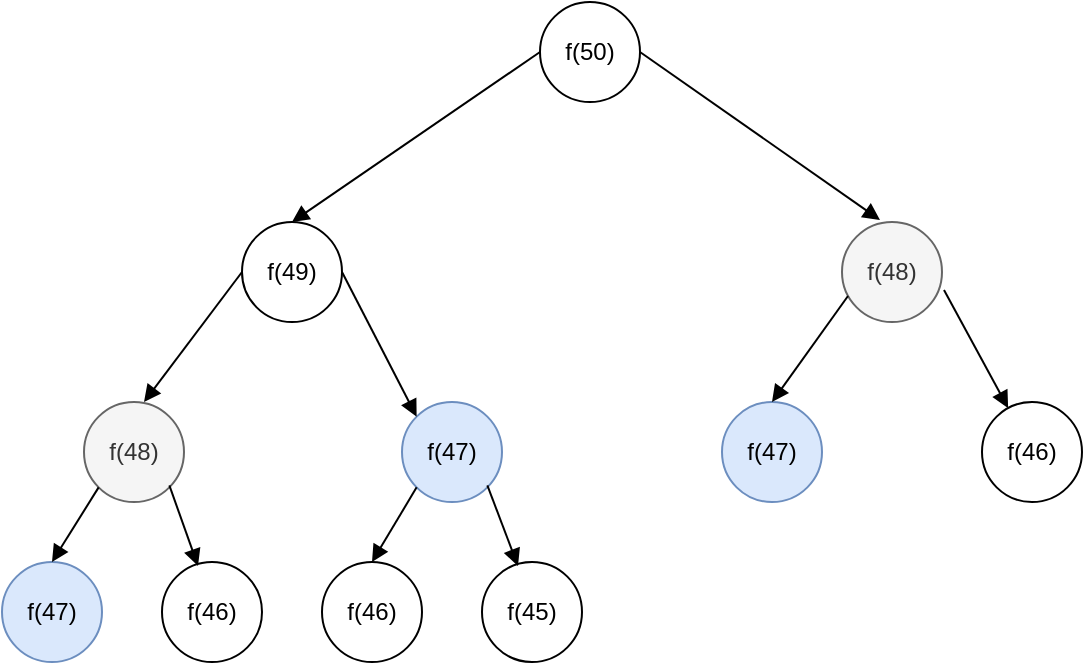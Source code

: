 <mxfile version="24.1.0" type="device">
  <diagram name="페이지-1" id="FIuuHH6KV1lwml8EkJVN">
    <mxGraphModel dx="1114" dy="894" grid="1" gridSize="10" guides="1" tooltips="1" connect="1" arrows="1" fold="1" page="1" pageScale="1" pageWidth="827" pageHeight="1169" math="0" shadow="0">
      <root>
        <mxCell id="0" />
        <mxCell id="1" parent="0" />
        <mxCell id="68T7g25ZfhxS_GkyeCCD-1" value="f(50)" style="ellipse;whiteSpace=wrap;html=1;aspect=fixed;" vertex="1" parent="1">
          <mxGeometry x="389" y="70" width="50" height="50" as="geometry" />
        </mxCell>
        <mxCell id="68T7g25ZfhxS_GkyeCCD-2" value="f(48)" style="ellipse;whiteSpace=wrap;html=1;aspect=fixed;fillColor=#f5f5f5;fontColor=#333333;strokeColor=#666666;" vertex="1" parent="1">
          <mxGeometry x="540" y="180" width="50" height="50" as="geometry" />
        </mxCell>
        <mxCell id="68T7g25ZfhxS_GkyeCCD-3" value="f(49)" style="ellipse;whiteSpace=wrap;html=1;aspect=fixed;" vertex="1" parent="1">
          <mxGeometry x="240" y="180" width="50" height="50" as="geometry" />
        </mxCell>
        <mxCell id="68T7g25ZfhxS_GkyeCCD-4" value="f(45)" style="ellipse;whiteSpace=wrap;html=1;aspect=fixed;" vertex="1" parent="1">
          <mxGeometry x="360" y="350" width="50" height="50" as="geometry" />
        </mxCell>
        <mxCell id="68T7g25ZfhxS_GkyeCCD-5" value="f(46)" style="ellipse;whiteSpace=wrap;html=1;aspect=fixed;" vertex="1" parent="1">
          <mxGeometry x="280" y="350" width="50" height="50" as="geometry" />
        </mxCell>
        <mxCell id="68T7g25ZfhxS_GkyeCCD-6" value="f(46)" style="ellipse;whiteSpace=wrap;html=1;aspect=fixed;" vertex="1" parent="1">
          <mxGeometry x="200" y="350" width="50" height="50" as="geometry" />
        </mxCell>
        <mxCell id="68T7g25ZfhxS_GkyeCCD-7" value="f(47)" style="ellipse;whiteSpace=wrap;html=1;aspect=fixed;fillColor=#dae8fc;strokeColor=#6c8ebf;" vertex="1" parent="1">
          <mxGeometry x="120" y="350" width="50" height="50" as="geometry" />
        </mxCell>
        <mxCell id="68T7g25ZfhxS_GkyeCCD-8" value="f(47)" style="ellipse;whiteSpace=wrap;html=1;aspect=fixed;fillColor=#dae8fc;strokeColor=#6c8ebf;" vertex="1" parent="1">
          <mxGeometry x="320" y="270" width="50" height="50" as="geometry" />
        </mxCell>
        <mxCell id="68T7g25ZfhxS_GkyeCCD-9" value="f(48)" style="ellipse;whiteSpace=wrap;html=1;aspect=fixed;fillColor=#f5f5f5;fontColor=#333333;strokeColor=#666666;" vertex="1" parent="1">
          <mxGeometry x="161" y="270" width="50" height="50" as="geometry" />
        </mxCell>
        <mxCell id="68T7g25ZfhxS_GkyeCCD-10" value="f(46)" style="ellipse;whiteSpace=wrap;html=1;aspect=fixed;" vertex="1" parent="1">
          <mxGeometry x="610" y="270" width="50" height="50" as="geometry" />
        </mxCell>
        <mxCell id="68T7g25ZfhxS_GkyeCCD-11" value="f(47)" style="ellipse;whiteSpace=wrap;html=1;aspect=fixed;fillColor=#dae8fc;strokeColor=#6c8ebf;" vertex="1" parent="1">
          <mxGeometry x="480" y="270" width="50" height="50" as="geometry" />
        </mxCell>
        <mxCell id="68T7g25ZfhxS_GkyeCCD-12" value="" style="endArrow=block;html=1;rounded=0;endFill=1;exitX=1;exitY=0.5;exitDx=0;exitDy=0;entryX=0;entryY=0;entryDx=0;entryDy=0;" edge="1" parent="1" source="68T7g25ZfhxS_GkyeCCD-3" target="68T7g25ZfhxS_GkyeCCD-8">
          <mxGeometry width="50" height="50" relative="1" as="geometry">
            <mxPoint x="390" y="480" as="sourcePoint" />
            <mxPoint x="440" y="430" as="targetPoint" />
          </mxGeometry>
        </mxCell>
        <mxCell id="68T7g25ZfhxS_GkyeCCD-13" value="" style="endArrow=block;html=1;rounded=0;endFill=1;exitX=0;exitY=1;exitDx=0;exitDy=0;entryX=0.5;entryY=0;entryDx=0;entryDy=0;" edge="1" parent="1" source="68T7g25ZfhxS_GkyeCCD-8" target="68T7g25ZfhxS_GkyeCCD-5">
          <mxGeometry width="50" height="50" relative="1" as="geometry">
            <mxPoint x="400" y="490" as="sourcePoint" />
            <mxPoint x="450" y="440" as="targetPoint" />
          </mxGeometry>
        </mxCell>
        <mxCell id="68T7g25ZfhxS_GkyeCCD-14" value="" style="endArrow=block;html=1;rounded=0;endFill=1;exitX=0.06;exitY=0.74;exitDx=0;exitDy=0;exitPerimeter=0;entryX=0.5;entryY=0;entryDx=0;entryDy=0;" edge="1" parent="1" source="68T7g25ZfhxS_GkyeCCD-2" target="68T7g25ZfhxS_GkyeCCD-11">
          <mxGeometry width="50" height="50" relative="1" as="geometry">
            <mxPoint x="410" y="500" as="sourcePoint" />
            <mxPoint x="460" y="450" as="targetPoint" />
          </mxGeometry>
        </mxCell>
        <mxCell id="68T7g25ZfhxS_GkyeCCD-15" value="" style="endArrow=block;html=1;rounded=0;endFill=1;exitX=0;exitY=0.5;exitDx=0;exitDy=0;entryX=0.5;entryY=0;entryDx=0;entryDy=0;" edge="1" parent="1" source="68T7g25ZfhxS_GkyeCCD-3">
          <mxGeometry width="50" height="50" relative="1" as="geometry">
            <mxPoint x="242" y="215" as="sourcePoint" />
            <mxPoint x="191" y="270" as="targetPoint" />
          </mxGeometry>
        </mxCell>
        <mxCell id="68T7g25ZfhxS_GkyeCCD-16" value="" style="endArrow=block;html=1;rounded=0;endFill=1;exitX=1;exitY=0.5;exitDx=0;exitDy=0;entryX=0.38;entryY=-0.02;entryDx=0;entryDy=0;entryPerimeter=0;" edge="1" parent="1" source="68T7g25ZfhxS_GkyeCCD-1" target="68T7g25ZfhxS_GkyeCCD-2">
          <mxGeometry width="50" height="50" relative="1" as="geometry">
            <mxPoint x="430" y="520" as="sourcePoint" />
            <mxPoint x="480" y="470" as="targetPoint" />
          </mxGeometry>
        </mxCell>
        <mxCell id="68T7g25ZfhxS_GkyeCCD-17" value="" style="endArrow=block;html=1;rounded=0;endFill=1;exitX=0;exitY=0.5;exitDx=0;exitDy=0;entryX=0.5;entryY=0;entryDx=0;entryDy=0;" edge="1" parent="1" source="68T7g25ZfhxS_GkyeCCD-1" target="68T7g25ZfhxS_GkyeCCD-3">
          <mxGeometry width="50" height="50" relative="1" as="geometry">
            <mxPoint x="440" y="530" as="sourcePoint" />
            <mxPoint x="490" y="480" as="targetPoint" />
          </mxGeometry>
        </mxCell>
        <mxCell id="68T7g25ZfhxS_GkyeCCD-18" value="" style="endArrow=block;html=1;rounded=0;endFill=1;exitX=1;exitY=1;exitDx=0;exitDy=0;entryX=0.36;entryY=0.06;entryDx=0;entryDy=0;entryPerimeter=0;" edge="1" parent="1">
          <mxGeometry width="50" height="50" relative="1" as="geometry">
            <mxPoint x="362.678" y="311.678" as="sourcePoint" />
            <mxPoint x="378" y="352" as="targetPoint" />
          </mxGeometry>
        </mxCell>
        <mxCell id="68T7g25ZfhxS_GkyeCCD-20" value="" style="endArrow=block;html=1;rounded=0;endFill=1;exitX=1;exitY=1;exitDx=0;exitDy=0;entryX=0.36;entryY=0.06;entryDx=0;entryDy=0;entryPerimeter=0;" edge="1" parent="1">
          <mxGeometry width="50" height="50" relative="1" as="geometry">
            <mxPoint x="203.678" y="311.678" as="sourcePoint" />
            <mxPoint x="218" y="352" as="targetPoint" />
          </mxGeometry>
        </mxCell>
        <mxCell id="68T7g25ZfhxS_GkyeCCD-21" value="" style="endArrow=block;html=1;rounded=0;endFill=1;exitX=0;exitY=1;exitDx=0;exitDy=0;entryX=0.5;entryY=0;entryDx=0;entryDy=0;" edge="1" parent="1" source="68T7g25ZfhxS_GkyeCCD-9" target="68T7g25ZfhxS_GkyeCCD-7">
          <mxGeometry width="50" height="50" relative="1" as="geometry">
            <mxPoint x="440" y="530" as="sourcePoint" />
            <mxPoint x="490" y="480" as="targetPoint" />
          </mxGeometry>
        </mxCell>
        <mxCell id="68T7g25ZfhxS_GkyeCCD-23" value="" style="endArrow=block;html=1;rounded=0;endFill=1;exitX=1.02;exitY=0.68;exitDx=0;exitDy=0;exitPerimeter=0;" edge="1" parent="1" source="68T7g25ZfhxS_GkyeCCD-2" target="68T7g25ZfhxS_GkyeCCD-10">
          <mxGeometry width="50" height="50" relative="1" as="geometry">
            <mxPoint x="440" y="530" as="sourcePoint" />
            <mxPoint x="490" y="480" as="targetPoint" />
          </mxGeometry>
        </mxCell>
      </root>
    </mxGraphModel>
  </diagram>
</mxfile>
